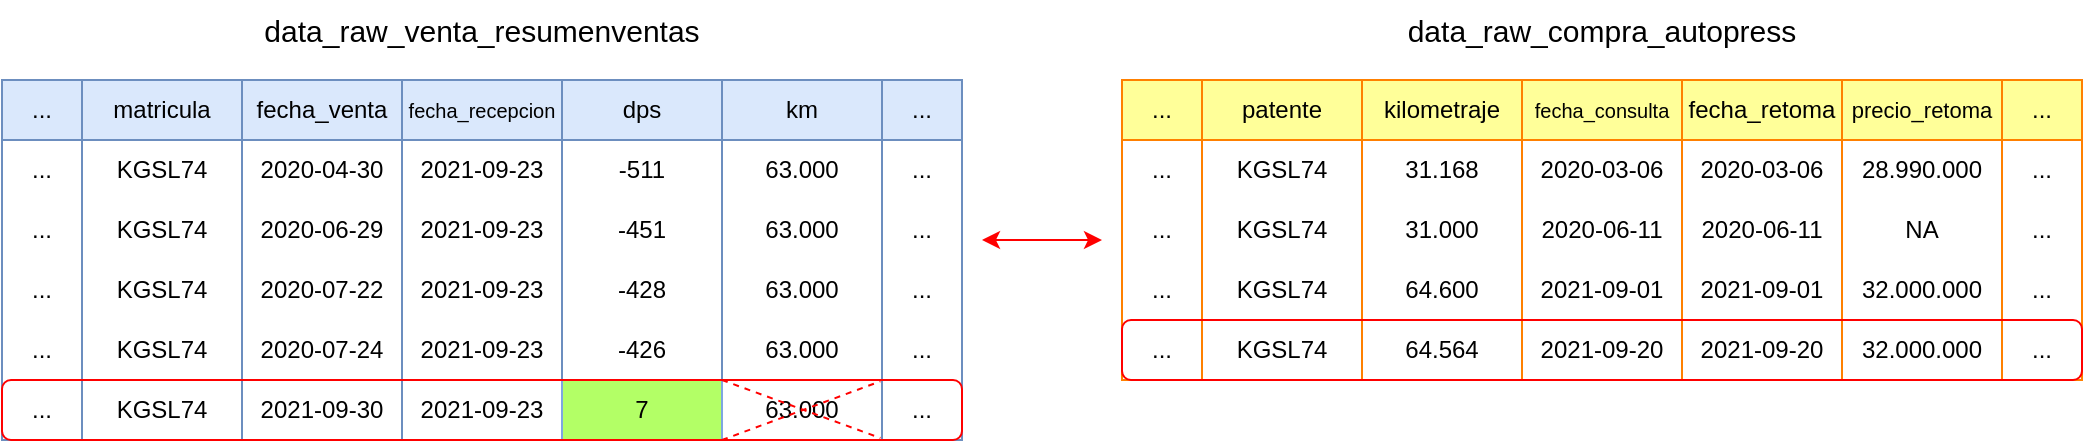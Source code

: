 <mxfile version="20.0.1" type="github">
  <diagram id="NVJX4DhV4cymKQSocFbU" name="Page-1">
    <mxGraphModel dx="1185" dy="701" grid="1" gridSize="10" guides="1" tooltips="1" connect="1" arrows="1" fold="1" page="1" pageScale="1" pageWidth="850" pageHeight="1100" math="0" shadow="0">
      <root>
        <mxCell id="0" />
        <mxCell id="1" parent="0" />
        <mxCell id="lW0z1aUfqtDfkYLnGIT_-2" value="" style="rounded=0;whiteSpace=wrap;html=1;fillColor=#FFFFFF;strokeColor=#6c8ebf;" vertex="1" parent="1">
          <mxGeometry x="40" y="80" width="480" height="180" as="geometry" />
        </mxCell>
        <mxCell id="lW0z1aUfqtDfkYLnGIT_-12" value="" style="rounded=0;whiteSpace=wrap;html=1;fontSize=12;fillColor=#DAE8FC;strokeColor=#6c8ebf;" vertex="1" parent="1">
          <mxGeometry x="40" y="80" width="480" height="30" as="geometry" />
        </mxCell>
        <mxCell id="lW0z1aUfqtDfkYLnGIT_-7" value="matricula" style="text;html=1;strokeColor=none;fillColor=none;align=center;verticalAlign=middle;whiteSpace=wrap;rounded=0;" vertex="1" parent="1">
          <mxGeometry x="80" y="80" width="80" height="30" as="geometry" />
        </mxCell>
        <mxCell id="lW0z1aUfqtDfkYLnGIT_-8" value="fecha_venta" style="text;html=1;strokeColor=none;fillColor=none;align=center;verticalAlign=middle;whiteSpace=wrap;rounded=0;" vertex="1" parent="1">
          <mxGeometry x="160" y="80" width="80" height="30" as="geometry" />
        </mxCell>
        <mxCell id="lW0z1aUfqtDfkYLnGIT_-9" value="&lt;font style=&quot;font-size: 10px;&quot;&gt;fecha_recepcion&lt;/font&gt;" style="text;html=1;strokeColor=none;fillColor=none;align=center;verticalAlign=middle;whiteSpace=wrap;rounded=0;" vertex="1" parent="1">
          <mxGeometry x="240" y="80" width="80" height="30" as="geometry" />
        </mxCell>
        <mxCell id="lW0z1aUfqtDfkYLnGIT_-10" value="&lt;font style=&quot;font-size: 12px;&quot;&gt;dps&lt;/font&gt;" style="text;html=1;strokeColor=none;fillColor=none;align=center;verticalAlign=middle;whiteSpace=wrap;rounded=0;" vertex="1" parent="1">
          <mxGeometry x="320" y="80" width="80" height="30" as="geometry" />
        </mxCell>
        <mxCell id="lW0z1aUfqtDfkYLnGIT_-14" value="KGSL74" style="text;html=1;strokeColor=none;fillColor=none;align=center;verticalAlign=middle;whiteSpace=wrap;rounded=0;fontSize=12;" vertex="1" parent="1">
          <mxGeometry x="80" y="110" width="80" height="30" as="geometry" />
        </mxCell>
        <mxCell id="lW0z1aUfqtDfkYLnGIT_-15" value="KGSL74" style="text;html=1;strokeColor=none;fillColor=none;align=center;verticalAlign=middle;whiteSpace=wrap;rounded=0;fontSize=12;" vertex="1" parent="1">
          <mxGeometry x="80" y="140" width="80" height="30" as="geometry" />
        </mxCell>
        <mxCell id="lW0z1aUfqtDfkYLnGIT_-16" value="KGSL74" style="text;html=1;strokeColor=none;fillColor=none;align=center;verticalAlign=middle;whiteSpace=wrap;rounded=0;fontSize=12;" vertex="1" parent="1">
          <mxGeometry x="80" y="170" width="80" height="30" as="geometry" />
        </mxCell>
        <mxCell id="lW0z1aUfqtDfkYLnGIT_-17" value="KGSL74" style="text;html=1;strokeColor=none;fillColor=none;align=center;verticalAlign=middle;whiteSpace=wrap;rounded=0;fontSize=12;" vertex="1" parent="1">
          <mxGeometry x="80" y="230" width="80" height="30" as="geometry" />
        </mxCell>
        <mxCell id="lW0z1aUfqtDfkYLnGIT_-19" value="..." style="text;html=1;strokeColor=none;fillColor=none;align=center;verticalAlign=middle;whiteSpace=wrap;rounded=0;fontSize=12;" vertex="1" parent="1">
          <mxGeometry x="40" y="110" width="40" height="30" as="geometry" />
        </mxCell>
        <mxCell id="lW0z1aUfqtDfkYLnGIT_-20" value="..." style="text;html=1;strokeColor=none;fillColor=none;align=center;verticalAlign=middle;whiteSpace=wrap;rounded=0;fontSize=12;" vertex="1" parent="1">
          <mxGeometry x="40" y="140" width="40" height="30" as="geometry" />
        </mxCell>
        <mxCell id="lW0z1aUfqtDfkYLnGIT_-21" value="..." style="text;html=1;strokeColor=none;fillColor=none;align=center;verticalAlign=middle;whiteSpace=wrap;rounded=0;fontSize=12;" vertex="1" parent="1">
          <mxGeometry x="40" y="170" width="40" height="30" as="geometry" />
        </mxCell>
        <mxCell id="lW0z1aUfqtDfkYLnGIT_-22" value="..." style="text;html=1;strokeColor=none;fillColor=none;align=center;verticalAlign=middle;whiteSpace=wrap;rounded=0;fontSize=12;" vertex="1" parent="1">
          <mxGeometry x="40" y="230" width="40" height="30" as="geometry" />
        </mxCell>
        <mxCell id="lW0z1aUfqtDfkYLnGIT_-23" value="..." style="text;html=1;strokeColor=none;fillColor=none;align=center;verticalAlign=middle;whiteSpace=wrap;rounded=0;fontSize=12;" vertex="1" parent="1">
          <mxGeometry x="40" y="80" width="40" height="30" as="geometry" />
        </mxCell>
        <mxCell id="lW0z1aUfqtDfkYLnGIT_-31" value="..." style="text;html=1;strokeColor=none;fillColor=none;align=center;verticalAlign=middle;whiteSpace=wrap;rounded=0;fontSize=12;" vertex="1" parent="1">
          <mxGeometry x="480" y="110" width="40" height="30" as="geometry" />
        </mxCell>
        <mxCell id="lW0z1aUfqtDfkYLnGIT_-32" value="..." style="text;html=1;strokeColor=none;fillColor=none;align=center;verticalAlign=middle;whiteSpace=wrap;rounded=0;fontSize=12;" vertex="1" parent="1">
          <mxGeometry x="480" y="140" width="40" height="30" as="geometry" />
        </mxCell>
        <mxCell id="lW0z1aUfqtDfkYLnGIT_-33" value="..." style="text;html=1;strokeColor=none;fillColor=none;align=center;verticalAlign=middle;whiteSpace=wrap;rounded=0;fontSize=12;" vertex="1" parent="1">
          <mxGeometry x="480" y="170" width="40" height="30" as="geometry" />
        </mxCell>
        <mxCell id="lW0z1aUfqtDfkYLnGIT_-34" value="..." style="text;html=1;strokeColor=none;fillColor=none;align=center;verticalAlign=middle;whiteSpace=wrap;rounded=0;fontSize=12;" vertex="1" parent="1">
          <mxGeometry x="480" y="230" width="40" height="30" as="geometry" />
        </mxCell>
        <mxCell id="lW0z1aUfqtDfkYLnGIT_-35" value="..." style="text;html=1;strokeColor=none;fillColor=none;align=center;verticalAlign=middle;whiteSpace=wrap;rounded=0;fontSize=12;" vertex="1" parent="1">
          <mxGeometry x="480" y="80" width="40" height="30" as="geometry" />
        </mxCell>
        <mxCell id="lW0z1aUfqtDfkYLnGIT_-36" value="" style="endArrow=none;html=1;rounded=0;fontSize=12;exitX=1;exitY=1;exitDx=0;exitDy=0;entryX=0;entryY=0;entryDx=0;entryDy=0;fillColor=#dae8fc;strokeColor=#6c8ebf;" edge="1" parent="1" source="lW0z1aUfqtDfkYLnGIT_-17" target="lW0z1aUfqtDfkYLnGIT_-8">
          <mxGeometry width="50" height="50" relative="1" as="geometry">
            <mxPoint x="240" y="200" as="sourcePoint" />
            <mxPoint x="290" y="150" as="targetPoint" />
          </mxGeometry>
        </mxCell>
        <mxCell id="lW0z1aUfqtDfkYLnGIT_-37" value="" style="endArrow=none;html=1;rounded=0;fontSize=12;exitX=0;exitY=1;exitDx=0;exitDy=0;entryX=1;entryY=0;entryDx=0;entryDy=0;fillColor=#dae8fc;strokeColor=#6c8ebf;" edge="1" parent="1" source="lW0z1aUfqtDfkYLnGIT_-17" target="lW0z1aUfqtDfkYLnGIT_-23">
          <mxGeometry width="50" height="50" relative="1" as="geometry">
            <mxPoint x="170" y="240" as="sourcePoint" />
            <mxPoint x="170" y="90" as="targetPoint" />
          </mxGeometry>
        </mxCell>
        <mxCell id="lW0z1aUfqtDfkYLnGIT_-38" value="" style="endArrow=none;html=1;rounded=0;fontSize=12;exitX=0;exitY=1;exitDx=0;exitDy=0;entryX=0;entryY=0;entryDx=0;entryDy=0;fillColor=#dae8fc;strokeColor=#6c8ebf;" edge="1" parent="1" source="lW0z1aUfqtDfkYLnGIT_-48" target="lW0z1aUfqtDfkYLnGIT_-9">
          <mxGeometry width="50" height="50" relative="1" as="geometry">
            <mxPoint x="180" y="250" as="sourcePoint" />
            <mxPoint x="180" y="100" as="targetPoint" />
          </mxGeometry>
        </mxCell>
        <mxCell id="lW0z1aUfqtDfkYLnGIT_-39" value="" style="endArrow=none;html=1;rounded=0;fontSize=12;exitX=0;exitY=1;exitDx=0;exitDy=0;entryX=0;entryY=0;entryDx=0;entryDy=0;fillColor=#dae8fc;strokeColor=#6c8ebf;" edge="1" parent="1" source="lW0z1aUfqtDfkYLnGIT_-52" target="lW0z1aUfqtDfkYLnGIT_-10">
          <mxGeometry width="50" height="50" relative="1" as="geometry">
            <mxPoint x="190" y="260" as="sourcePoint" />
            <mxPoint x="190" y="110" as="targetPoint" />
          </mxGeometry>
        </mxCell>
        <mxCell id="lW0z1aUfqtDfkYLnGIT_-40" value="" style="endArrow=none;html=1;rounded=0;fontSize=12;exitX=1;exitY=1;exitDx=0;exitDy=0;entryX=1;entryY=0;entryDx=0;entryDy=0;fillColor=#dae8fc;strokeColor=#6c8ebf;" edge="1" parent="1" source="lW0z1aUfqtDfkYLnGIT_-52" target="lW0z1aUfqtDfkYLnGIT_-10">
          <mxGeometry width="50" height="50" relative="1" as="geometry">
            <mxPoint x="200" y="270" as="sourcePoint" />
            <mxPoint x="200" y="120" as="targetPoint" />
          </mxGeometry>
        </mxCell>
        <mxCell id="lW0z1aUfqtDfkYLnGIT_-41" value="2020-04-30" style="text;html=1;strokeColor=none;fillColor=none;align=center;verticalAlign=middle;whiteSpace=wrap;rounded=0;fontSize=12;" vertex="1" parent="1">
          <mxGeometry x="160" y="110" width="80" height="30" as="geometry" />
        </mxCell>
        <mxCell id="lW0z1aUfqtDfkYLnGIT_-42" value="2020-06-29" style="text;html=1;strokeColor=none;fillColor=none;align=center;verticalAlign=middle;whiteSpace=wrap;rounded=0;fontSize=12;" vertex="1" parent="1">
          <mxGeometry x="160" y="140" width="80" height="30" as="geometry" />
        </mxCell>
        <mxCell id="lW0z1aUfqtDfkYLnGIT_-43" value="2020-07-22" style="text;html=1;strokeColor=none;fillColor=none;align=center;verticalAlign=middle;whiteSpace=wrap;rounded=0;fontSize=12;" vertex="1" parent="1">
          <mxGeometry x="160" y="170" width="80" height="30" as="geometry" />
        </mxCell>
        <mxCell id="lW0z1aUfqtDfkYLnGIT_-44" value="2020-07-24" style="text;html=1;strokeColor=none;fillColor=none;align=center;verticalAlign=middle;whiteSpace=wrap;rounded=0;fontSize=12;" vertex="1" parent="1">
          <mxGeometry x="160" y="200" width="80" height="30" as="geometry" />
        </mxCell>
        <mxCell id="lW0z1aUfqtDfkYLnGIT_-48" value="2021-09-23" style="text;html=1;strokeColor=none;fillColor=none;align=center;verticalAlign=middle;whiteSpace=wrap;rounded=0;fontSize=12;" vertex="1" parent="1">
          <mxGeometry x="240" y="230" width="80" height="30" as="geometry" />
        </mxCell>
        <mxCell id="lW0z1aUfqtDfkYLnGIT_-49" value="-511" style="text;html=1;strokeColor=none;fillColor=none;align=center;verticalAlign=middle;whiteSpace=wrap;rounded=0;fontSize=12;" vertex="1" parent="1">
          <mxGeometry x="320" y="110" width="80" height="30" as="geometry" />
        </mxCell>
        <mxCell id="lW0z1aUfqtDfkYLnGIT_-50" value="-451" style="text;html=1;strokeColor=none;fillColor=none;align=center;verticalAlign=middle;whiteSpace=wrap;rounded=0;fontSize=12;" vertex="1" parent="1">
          <mxGeometry x="320" y="140" width="80" height="30" as="geometry" />
        </mxCell>
        <mxCell id="lW0z1aUfqtDfkYLnGIT_-51" value="-428" style="text;html=1;strokeColor=none;fillColor=none;align=center;verticalAlign=middle;whiteSpace=wrap;rounded=0;fontSize=12;" vertex="1" parent="1">
          <mxGeometry x="320" y="170" width="80" height="30" as="geometry" />
        </mxCell>
        <mxCell id="lW0z1aUfqtDfkYLnGIT_-53" value="" style="endArrow=none;html=1;rounded=0;fontSize=12;exitX=0;exitY=0;exitDx=0;exitDy=0;entryX=0;entryY=1;entryDx=0;entryDy=0;fillColor=#dae8fc;strokeColor=#6c8ebf;" edge="1" parent="1" source="lW0z1aUfqtDfkYLnGIT_-35" target="lW0z1aUfqtDfkYLnGIT_-34">
          <mxGeometry width="50" height="50" relative="1" as="geometry">
            <mxPoint x="250" y="200" as="sourcePoint" />
            <mxPoint x="440" y="290" as="targetPoint" />
          </mxGeometry>
        </mxCell>
        <mxCell id="lW0z1aUfqtDfkYLnGIT_-54" value="&lt;font style=&quot;font-size: 12px;&quot;&gt;km&lt;/font&gt;" style="text;html=1;strokeColor=none;fillColor=none;align=center;verticalAlign=middle;whiteSpace=wrap;rounded=0;" vertex="1" parent="1">
          <mxGeometry x="400" y="80" width="80" height="30" as="geometry" />
        </mxCell>
        <mxCell id="lW0z1aUfqtDfkYLnGIT_-63" value="63.000" style="text;html=1;strokeColor=none;fillColor=none;align=center;verticalAlign=middle;whiteSpace=wrap;rounded=0;fontSize=12;" vertex="1" parent="1">
          <mxGeometry x="400" y="110" width="80" height="30" as="geometry" />
        </mxCell>
        <mxCell id="lW0z1aUfqtDfkYLnGIT_-64" value="63.000" style="text;html=1;strokeColor=none;fillColor=none;align=center;verticalAlign=middle;whiteSpace=wrap;rounded=0;fontSize=12;" vertex="1" parent="1">
          <mxGeometry x="400" y="140" width="80" height="30" as="geometry" />
        </mxCell>
        <mxCell id="lW0z1aUfqtDfkYLnGIT_-65" value="63.000" style="text;html=1;strokeColor=none;fillColor=none;align=center;verticalAlign=middle;whiteSpace=wrap;rounded=0;fontSize=12;" vertex="1" parent="1">
          <mxGeometry x="400" y="170" width="80" height="30" as="geometry" />
        </mxCell>
        <mxCell id="lW0z1aUfqtDfkYLnGIT_-66" value="63.000" style="text;html=1;strokeColor=none;fillColor=none;align=center;verticalAlign=middle;whiteSpace=wrap;rounded=0;fontSize=12;" vertex="1" parent="1">
          <mxGeometry x="400" y="230" width="80" height="30" as="geometry" />
        </mxCell>
        <mxCell id="lW0z1aUfqtDfkYLnGIT_-67" value="" style="rounded=0;whiteSpace=wrap;html=1;strokeColor=#FF8000;" vertex="1" parent="1">
          <mxGeometry x="600" y="80" width="480" height="150" as="geometry" />
        </mxCell>
        <mxCell id="lW0z1aUfqtDfkYLnGIT_-68" value="" style="rounded=0;whiteSpace=wrap;html=1;fontSize=12;fillColor=#FFFF99;strokeColor=#FF8000;" vertex="1" parent="1">
          <mxGeometry x="600" y="80" width="480" height="30" as="geometry" />
        </mxCell>
        <mxCell id="lW0z1aUfqtDfkYLnGIT_-69" value="patente" style="text;html=1;align=center;verticalAlign=middle;whiteSpace=wrap;rounded=0;fillColor=#FFFF99;strokeColor=#FF8000;" vertex="1" parent="1">
          <mxGeometry x="640" y="80" width="80" height="30" as="geometry" />
        </mxCell>
        <mxCell id="lW0z1aUfqtDfkYLnGIT_-70" value="kilometraje" style="text;html=1;align=center;verticalAlign=middle;whiteSpace=wrap;rounded=0;fillColor=#FFFF99;strokeColor=#FF8000;" vertex="1" parent="1">
          <mxGeometry x="720" y="80" width="80" height="30" as="geometry" />
        </mxCell>
        <mxCell id="lW0z1aUfqtDfkYLnGIT_-71" value="&lt;font style=&quot;font-size: 10px;&quot;&gt;fecha_consulta&lt;/font&gt;" style="text;html=1;align=center;verticalAlign=middle;whiteSpace=wrap;rounded=0;fillColor=#FFFF99;strokeColor=#FF8000;" vertex="1" parent="1">
          <mxGeometry x="800" y="80" width="80" height="30" as="geometry" />
        </mxCell>
        <mxCell id="lW0z1aUfqtDfkYLnGIT_-72" value="&lt;font style=&quot;font-size: 12px;&quot;&gt;fecha_retoma&lt;/font&gt;" style="text;html=1;align=center;verticalAlign=middle;whiteSpace=wrap;rounded=0;fillColor=#FFFF99;strokeColor=#FF8000;" vertex="1" parent="1">
          <mxGeometry x="880" y="80" width="80" height="30" as="geometry" />
        </mxCell>
        <mxCell id="lW0z1aUfqtDfkYLnGIT_-73" value="KGSL74" style="text;html=1;align=center;verticalAlign=middle;whiteSpace=wrap;rounded=0;fontSize=12;" vertex="1" parent="1">
          <mxGeometry x="640" y="110" width="80" height="30" as="geometry" />
        </mxCell>
        <mxCell id="lW0z1aUfqtDfkYLnGIT_-74" value="KGSL74" style="text;html=1;align=center;verticalAlign=middle;whiteSpace=wrap;rounded=0;fontSize=12;" vertex="1" parent="1">
          <mxGeometry x="640" y="140" width="80" height="30" as="geometry" />
        </mxCell>
        <mxCell id="lW0z1aUfqtDfkYLnGIT_-75" value="KGSL74" style="text;html=1;align=center;verticalAlign=middle;whiteSpace=wrap;rounded=0;fontSize=12;" vertex="1" parent="1">
          <mxGeometry x="640" y="170" width="80" height="30" as="geometry" />
        </mxCell>
        <mxCell id="lW0z1aUfqtDfkYLnGIT_-76" value="KGSL74" style="text;html=1;align=center;verticalAlign=middle;whiteSpace=wrap;rounded=0;fontSize=12;" vertex="1" parent="1">
          <mxGeometry x="640" y="200" width="80" height="30" as="geometry" />
        </mxCell>
        <mxCell id="lW0z1aUfqtDfkYLnGIT_-77" value="..." style="text;html=1;align=center;verticalAlign=middle;whiteSpace=wrap;rounded=0;fontSize=12;" vertex="1" parent="1">
          <mxGeometry x="600" y="110" width="40" height="30" as="geometry" />
        </mxCell>
        <mxCell id="lW0z1aUfqtDfkYLnGIT_-78" value="..." style="text;html=1;align=center;verticalAlign=middle;whiteSpace=wrap;rounded=0;fontSize=12;" vertex="1" parent="1">
          <mxGeometry x="600" y="140" width="40" height="30" as="geometry" />
        </mxCell>
        <mxCell id="lW0z1aUfqtDfkYLnGIT_-79" value="..." style="text;html=1;align=center;verticalAlign=middle;whiteSpace=wrap;rounded=0;fontSize=12;" vertex="1" parent="1">
          <mxGeometry x="600" y="170" width="40" height="30" as="geometry" />
        </mxCell>
        <mxCell id="lW0z1aUfqtDfkYLnGIT_-80" value="..." style="text;html=1;align=center;verticalAlign=middle;whiteSpace=wrap;rounded=0;fontSize=12;" vertex="1" parent="1">
          <mxGeometry x="600" y="200" width="40" height="30" as="geometry" />
        </mxCell>
        <mxCell id="lW0z1aUfqtDfkYLnGIT_-81" value="..." style="text;html=1;align=center;verticalAlign=middle;whiteSpace=wrap;rounded=0;fontSize=12;fillColor=#FFFF99;strokeColor=#FF8000;" vertex="1" parent="1">
          <mxGeometry x="600" y="80" width="40" height="30" as="geometry" />
        </mxCell>
        <mxCell id="lW0z1aUfqtDfkYLnGIT_-82" value="..." style="text;html=1;align=center;verticalAlign=middle;whiteSpace=wrap;rounded=0;fontSize=12;" vertex="1" parent="1">
          <mxGeometry x="1040" y="110" width="40" height="30" as="geometry" />
        </mxCell>
        <mxCell id="lW0z1aUfqtDfkYLnGIT_-83" value="..." style="text;html=1;align=center;verticalAlign=middle;whiteSpace=wrap;rounded=0;fontSize=12;" vertex="1" parent="1">
          <mxGeometry x="1040" y="140" width="40" height="30" as="geometry" />
        </mxCell>
        <mxCell id="lW0z1aUfqtDfkYLnGIT_-84" value="..." style="text;html=1;align=center;verticalAlign=middle;whiteSpace=wrap;rounded=0;fontSize=12;" vertex="1" parent="1">
          <mxGeometry x="1040" y="170" width="40" height="30" as="geometry" />
        </mxCell>
        <mxCell id="lW0z1aUfqtDfkYLnGIT_-85" value="..." style="text;html=1;align=center;verticalAlign=middle;whiteSpace=wrap;rounded=0;fontSize=12;" vertex="1" parent="1">
          <mxGeometry x="1040" y="200" width="40" height="30" as="geometry" />
        </mxCell>
        <mxCell id="lW0z1aUfqtDfkYLnGIT_-86" value="..." style="text;html=1;align=center;verticalAlign=middle;whiteSpace=wrap;rounded=0;fontSize=12;fillColor=#FFFF99;strokeColor=#FF8000;" vertex="1" parent="1">
          <mxGeometry x="1040" y="80" width="40" height="30" as="geometry" />
        </mxCell>
        <mxCell id="lW0z1aUfqtDfkYLnGIT_-87" value="" style="endArrow=none;html=1;rounded=0;fontSize=12;exitX=1;exitY=1;exitDx=0;exitDy=0;entryX=0;entryY=0;entryDx=0;entryDy=0;strokeColor=#FF8000;" edge="1" parent="1" source="lW0z1aUfqtDfkYLnGIT_-76" target="lW0z1aUfqtDfkYLnGIT_-70">
          <mxGeometry width="50" height="50" relative="1" as="geometry">
            <mxPoint x="800" y="200" as="sourcePoint" />
            <mxPoint x="850" y="150" as="targetPoint" />
          </mxGeometry>
        </mxCell>
        <mxCell id="lW0z1aUfqtDfkYLnGIT_-88" value="" style="endArrow=none;html=1;rounded=0;fontSize=12;exitX=0;exitY=1;exitDx=0;exitDy=0;entryX=1;entryY=0;entryDx=0;entryDy=0;strokeColor=#FF8000;" edge="1" parent="1" source="lW0z1aUfqtDfkYLnGIT_-76" target="lW0z1aUfqtDfkYLnGIT_-81">
          <mxGeometry width="50" height="50" relative="1" as="geometry">
            <mxPoint x="730" y="240" as="sourcePoint" />
            <mxPoint x="730" y="90" as="targetPoint" />
          </mxGeometry>
        </mxCell>
        <mxCell id="lW0z1aUfqtDfkYLnGIT_-89" value="" style="endArrow=none;html=1;rounded=0;fontSize=12;exitX=0;exitY=1;exitDx=0;exitDy=0;entryX=0;entryY=0;entryDx=0;entryDy=0;strokeColor=#FF8000;" edge="1" parent="1" source="lW0z1aUfqtDfkYLnGIT_-99" target="lW0z1aUfqtDfkYLnGIT_-71">
          <mxGeometry width="50" height="50" relative="1" as="geometry">
            <mxPoint x="740" y="250" as="sourcePoint" />
            <mxPoint x="740" y="100" as="targetPoint" />
          </mxGeometry>
        </mxCell>
        <mxCell id="lW0z1aUfqtDfkYLnGIT_-90" value="" style="endArrow=none;html=1;rounded=0;fontSize=12;exitX=0;exitY=1;exitDx=0;exitDy=0;entryX=0;entryY=0;entryDx=0;entryDy=0;strokeColor=#FF8000;" edge="1" parent="1" source="lW0z1aUfqtDfkYLnGIT_-103" target="lW0z1aUfqtDfkYLnGIT_-72">
          <mxGeometry width="50" height="50" relative="1" as="geometry">
            <mxPoint x="750" y="260" as="sourcePoint" />
            <mxPoint x="750" y="110" as="targetPoint" />
          </mxGeometry>
        </mxCell>
        <mxCell id="lW0z1aUfqtDfkYLnGIT_-91" value="" style="endArrow=none;html=1;rounded=0;fontSize=12;exitX=1;exitY=1;exitDx=0;exitDy=0;entryX=1;entryY=0;entryDx=0;entryDy=0;strokeColor=#FF8000;" edge="1" parent="1" source="lW0z1aUfqtDfkYLnGIT_-103" target="lW0z1aUfqtDfkYLnGIT_-72">
          <mxGeometry width="50" height="50" relative="1" as="geometry">
            <mxPoint x="760" y="270" as="sourcePoint" />
            <mxPoint x="760" y="120" as="targetPoint" />
          </mxGeometry>
        </mxCell>
        <mxCell id="lW0z1aUfqtDfkYLnGIT_-92" value="31.168" style="text;html=1;align=center;verticalAlign=middle;whiteSpace=wrap;rounded=0;fontSize=12;" vertex="1" parent="1">
          <mxGeometry x="720" y="110" width="80" height="30" as="geometry" />
        </mxCell>
        <mxCell id="lW0z1aUfqtDfkYLnGIT_-93" value="31.000" style="text;html=1;align=center;verticalAlign=middle;whiteSpace=wrap;rounded=0;fontSize=12;" vertex="1" parent="1">
          <mxGeometry x="720" y="140" width="80" height="30" as="geometry" />
        </mxCell>
        <mxCell id="lW0z1aUfqtDfkYLnGIT_-94" value="64.600" style="text;html=1;align=center;verticalAlign=middle;whiteSpace=wrap;rounded=0;fontSize=12;" vertex="1" parent="1">
          <mxGeometry x="720" y="170" width="80" height="30" as="geometry" />
        </mxCell>
        <mxCell id="lW0z1aUfqtDfkYLnGIT_-95" value="64.564" style="text;html=1;align=center;verticalAlign=middle;whiteSpace=wrap;rounded=0;fontSize=12;" vertex="1" parent="1">
          <mxGeometry x="720" y="200" width="80" height="30" as="geometry" />
        </mxCell>
        <mxCell id="lW0z1aUfqtDfkYLnGIT_-96" value="2020-03-06" style="text;html=1;align=center;verticalAlign=middle;whiteSpace=wrap;rounded=0;fontSize=12;" vertex="1" parent="1">
          <mxGeometry x="800" y="110" width="80" height="30" as="geometry" />
        </mxCell>
        <mxCell id="lW0z1aUfqtDfkYLnGIT_-97" value="2020-06-11" style="text;html=1;align=center;verticalAlign=middle;whiteSpace=wrap;rounded=0;fontSize=12;" vertex="1" parent="1">
          <mxGeometry x="800" y="140" width="80" height="30" as="geometry" />
        </mxCell>
        <mxCell id="lW0z1aUfqtDfkYLnGIT_-98" value="2021-09-01" style="text;html=1;align=center;verticalAlign=middle;whiteSpace=wrap;rounded=0;fontSize=12;" vertex="1" parent="1">
          <mxGeometry x="800" y="170" width="80" height="30" as="geometry" />
        </mxCell>
        <mxCell id="lW0z1aUfqtDfkYLnGIT_-99" value="2021-09-20" style="text;html=1;align=center;verticalAlign=middle;whiteSpace=wrap;rounded=0;fontSize=12;" vertex="1" parent="1">
          <mxGeometry x="800" y="200" width="80" height="30" as="geometry" />
        </mxCell>
        <mxCell id="lW0z1aUfqtDfkYLnGIT_-100" value="2020-03-06" style="text;html=1;align=center;verticalAlign=middle;whiteSpace=wrap;rounded=0;fontSize=12;" vertex="1" parent="1">
          <mxGeometry x="880" y="110" width="80" height="30" as="geometry" />
        </mxCell>
        <mxCell id="lW0z1aUfqtDfkYLnGIT_-101" value="2020-06-11" style="text;html=1;align=center;verticalAlign=middle;whiteSpace=wrap;rounded=0;fontSize=12;" vertex="1" parent="1">
          <mxGeometry x="880" y="140" width="80" height="30" as="geometry" />
        </mxCell>
        <mxCell id="lW0z1aUfqtDfkYLnGIT_-102" value="2021-09-01" style="text;html=1;align=center;verticalAlign=middle;whiteSpace=wrap;rounded=0;fontSize=12;" vertex="1" parent="1">
          <mxGeometry x="880" y="170" width="80" height="30" as="geometry" />
        </mxCell>
        <mxCell id="lW0z1aUfqtDfkYLnGIT_-103" value="2021-09-20" style="text;html=1;align=center;verticalAlign=middle;whiteSpace=wrap;rounded=0;fontSize=12;" vertex="1" parent="1">
          <mxGeometry x="880" y="200" width="80" height="30" as="geometry" />
        </mxCell>
        <mxCell id="lW0z1aUfqtDfkYLnGIT_-104" value="" style="endArrow=none;html=1;rounded=0;fontSize=12;exitX=0;exitY=0;exitDx=0;exitDy=0;entryX=0;entryY=1;entryDx=0;entryDy=0;strokeColor=#FF8000;" edge="1" parent="1" source="lW0z1aUfqtDfkYLnGIT_-86" target="lW0z1aUfqtDfkYLnGIT_-85">
          <mxGeometry width="50" height="50" relative="1" as="geometry">
            <mxPoint x="810" y="200" as="sourcePoint" />
            <mxPoint x="1000" y="290" as="targetPoint" />
          </mxGeometry>
        </mxCell>
        <mxCell id="lW0z1aUfqtDfkYLnGIT_-105" value="&lt;font style=&quot;font-size: 11px;&quot;&gt;precio_retoma&lt;/font&gt;" style="text;html=1;align=center;verticalAlign=middle;whiteSpace=wrap;rounded=0;fillColor=#FFFF99;strokeColor=#FF8000;" vertex="1" parent="1">
          <mxGeometry x="960" y="80" width="80" height="30" as="geometry" />
        </mxCell>
        <mxCell id="lW0z1aUfqtDfkYLnGIT_-106" value="28.990.000" style="text;html=1;align=center;verticalAlign=middle;whiteSpace=wrap;rounded=0;fontSize=12;" vertex="1" parent="1">
          <mxGeometry x="960" y="110" width="80" height="30" as="geometry" />
        </mxCell>
        <mxCell id="lW0z1aUfqtDfkYLnGIT_-107" value="NA" style="text;html=1;align=center;verticalAlign=middle;whiteSpace=wrap;rounded=0;fontSize=12;" vertex="1" parent="1">
          <mxGeometry x="960" y="140" width="80" height="30" as="geometry" />
        </mxCell>
        <mxCell id="lW0z1aUfqtDfkYLnGIT_-108" value="32.000.000" style="text;html=1;align=center;verticalAlign=middle;whiteSpace=wrap;rounded=0;fontSize=12;" vertex="1" parent="1">
          <mxGeometry x="960" y="170" width="80" height="30" as="geometry" />
        </mxCell>
        <mxCell id="lW0z1aUfqtDfkYLnGIT_-109" value="32.000.000" style="text;html=1;align=center;verticalAlign=middle;whiteSpace=wrap;rounded=0;fontSize=12;" vertex="1" parent="1">
          <mxGeometry x="960" y="200" width="80" height="30" as="geometry" />
        </mxCell>
        <mxCell id="lW0z1aUfqtDfkYLnGIT_-116" value="&lt;font style=&quot;font-size: 15px;&quot;&gt;data_raw_venta_resumenventas&lt;/font&gt;" style="text;html=1;strokeColor=none;fillColor=none;align=center;verticalAlign=middle;whiteSpace=wrap;rounded=0;fontSize=11;" vertex="1" parent="1">
          <mxGeometry x="40" y="40" width="480" height="30" as="geometry" />
        </mxCell>
        <mxCell id="lW0z1aUfqtDfkYLnGIT_-117" value="&lt;font style=&quot;font-size: 15px;&quot;&gt;data_raw_compra_autopress&lt;/font&gt;" style="text;html=1;strokeColor=none;fillColor=none;align=center;verticalAlign=middle;whiteSpace=wrap;rounded=0;fontSize=11;" vertex="1" parent="1">
          <mxGeometry x="600" y="40" width="480" height="30" as="geometry" />
        </mxCell>
        <mxCell id="lW0z1aUfqtDfkYLnGIT_-122" value="" style="endArrow=classic;startArrow=classic;html=1;rounded=0;fontSize=15;strokeColor=#FF0000;" edge="1" parent="1">
          <mxGeometry width="50" height="50" relative="1" as="geometry">
            <mxPoint x="530" y="160" as="sourcePoint" />
            <mxPoint x="590" y="160" as="targetPoint" />
          </mxGeometry>
        </mxCell>
        <mxCell id="lW0z1aUfqtDfkYLnGIT_-123" value="2021-09-30" style="text;html=1;strokeColor=none;fillColor=none;align=center;verticalAlign=middle;whiteSpace=wrap;rounded=0;fontSize=12;" vertex="1" parent="1">
          <mxGeometry x="160" y="230" width="80" height="30" as="geometry" />
        </mxCell>
        <mxCell id="lW0z1aUfqtDfkYLnGIT_-124" value="..." style="text;html=1;strokeColor=none;fillColor=none;align=center;verticalAlign=middle;whiteSpace=wrap;rounded=0;fontSize=12;" vertex="1" parent="1">
          <mxGeometry x="40" y="200" width="40" height="30" as="geometry" />
        </mxCell>
        <mxCell id="lW0z1aUfqtDfkYLnGIT_-125" value="..." style="text;html=1;strokeColor=none;fillColor=none;align=center;verticalAlign=middle;whiteSpace=wrap;rounded=0;fontSize=12;" vertex="1" parent="1">
          <mxGeometry x="480" y="200" width="40" height="30" as="geometry" />
        </mxCell>
        <mxCell id="lW0z1aUfqtDfkYLnGIT_-126" value="KGSL74" style="text;html=1;strokeColor=none;fillColor=none;align=center;verticalAlign=middle;whiteSpace=wrap;rounded=0;fontSize=12;" vertex="1" parent="1">
          <mxGeometry x="80" y="200" width="80" height="30" as="geometry" />
        </mxCell>
        <mxCell id="lW0z1aUfqtDfkYLnGIT_-127" value="2021-09-23" style="text;html=1;strokeColor=none;fillColor=none;align=center;verticalAlign=middle;whiteSpace=wrap;rounded=0;fontSize=12;" vertex="1" parent="1">
          <mxGeometry x="240" y="200" width="80" height="30" as="geometry" />
        </mxCell>
        <mxCell id="lW0z1aUfqtDfkYLnGIT_-128" value="2021-09-23" style="text;html=1;strokeColor=none;fillColor=none;align=center;verticalAlign=middle;whiteSpace=wrap;rounded=0;fontSize=12;" vertex="1" parent="1">
          <mxGeometry x="240" y="170" width="80" height="30" as="geometry" />
        </mxCell>
        <mxCell id="lW0z1aUfqtDfkYLnGIT_-129" value="2021-09-23" style="text;html=1;strokeColor=none;fillColor=none;align=center;verticalAlign=middle;whiteSpace=wrap;rounded=0;fontSize=12;" vertex="1" parent="1">
          <mxGeometry x="240" y="140" width="80" height="30" as="geometry" />
        </mxCell>
        <mxCell id="lW0z1aUfqtDfkYLnGIT_-130" value="2021-09-23" style="text;html=1;strokeColor=none;fillColor=none;align=center;verticalAlign=middle;whiteSpace=wrap;rounded=0;fontSize=12;" vertex="1" parent="1">
          <mxGeometry x="240" y="110" width="80" height="30" as="geometry" />
        </mxCell>
        <mxCell id="lW0z1aUfqtDfkYLnGIT_-131" value="-426" style="text;html=1;strokeColor=none;fillColor=none;align=center;verticalAlign=middle;whiteSpace=wrap;rounded=0;fontSize=12;" vertex="1" parent="1">
          <mxGeometry x="320" y="200" width="80" height="30" as="geometry" />
        </mxCell>
        <mxCell id="lW0z1aUfqtDfkYLnGIT_-132" value="63.000" style="text;html=1;strokeColor=none;fillColor=none;align=center;verticalAlign=middle;whiteSpace=wrap;rounded=0;fontSize=12;" vertex="1" parent="1">
          <mxGeometry x="400" y="200" width="80" height="30" as="geometry" />
        </mxCell>
        <mxCell id="lW0z1aUfqtDfkYLnGIT_-137" value="" style="rounded=0;whiteSpace=wrap;html=1;fontSize=15;strokeColor=#7EA6E0;fillColor=#B3FF66;" vertex="1" parent="1">
          <mxGeometry x="320" y="230" width="80" height="30" as="geometry" />
        </mxCell>
        <mxCell id="lW0z1aUfqtDfkYLnGIT_-52" value="7" style="text;html=1;strokeColor=none;fillColor=none;align=center;verticalAlign=middle;whiteSpace=wrap;rounded=0;fontSize=12;" vertex="1" parent="1">
          <mxGeometry x="320" y="230" width="80" height="30" as="geometry" />
        </mxCell>
        <mxCell id="lW0z1aUfqtDfkYLnGIT_-138" value="" style="rounded=1;whiteSpace=wrap;html=1;fontSize=15;fillColor=none;strokeColor=#FF0000;" vertex="1" parent="1">
          <mxGeometry x="40" y="230" width="480" height="30" as="geometry" />
        </mxCell>
        <mxCell id="lW0z1aUfqtDfkYLnGIT_-139" value="" style="rounded=1;whiteSpace=wrap;html=1;fontSize=15;fillColor=none;strokeColor=#FF0000;" vertex="1" parent="1">
          <mxGeometry x="600" y="200" width="480" height="30" as="geometry" />
        </mxCell>
        <mxCell id="lW0z1aUfqtDfkYLnGIT_-141" value="" style="endArrow=none;dashed=1;html=1;rounded=0;fontSize=15;strokeColor=#FF0000;exitX=0.75;exitY=1;exitDx=0;exitDy=0;entryX=0.915;entryY=0.022;entryDx=0;entryDy=0;entryPerimeter=0;" edge="1" parent="1" source="lW0z1aUfqtDfkYLnGIT_-138" target="lW0z1aUfqtDfkYLnGIT_-138">
          <mxGeometry width="50" height="50" relative="1" as="geometry">
            <mxPoint x="520" y="260" as="sourcePoint" />
            <mxPoint x="480" y="280" as="targetPoint" />
          </mxGeometry>
        </mxCell>
        <mxCell id="lW0z1aUfqtDfkYLnGIT_-142" value="" style="endArrow=none;dashed=1;html=1;rounded=0;fontSize=15;strokeColor=#FF0000;exitX=0.75;exitY=0;exitDx=0;exitDy=0;entryX=0.915;entryY=0.967;entryDx=0;entryDy=0;entryPerimeter=0;" edge="1" parent="1" source="lW0z1aUfqtDfkYLnGIT_-138" target="lW0z1aUfqtDfkYLnGIT_-138">
          <mxGeometry width="50" height="50" relative="1" as="geometry">
            <mxPoint x="410.0" y="270" as="sourcePoint" />
            <mxPoint x="480" y="280" as="targetPoint" />
          </mxGeometry>
        </mxCell>
      </root>
    </mxGraphModel>
  </diagram>
</mxfile>

